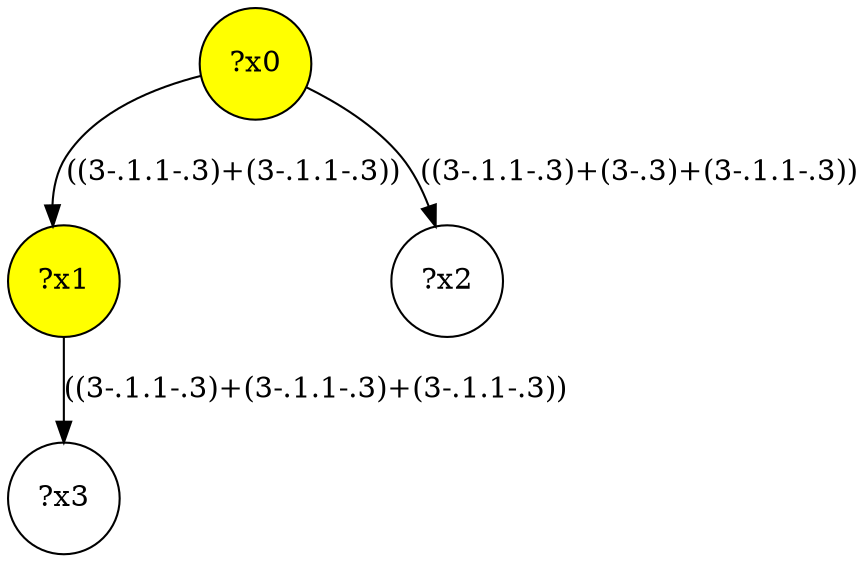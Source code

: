 digraph g {
	x0 [fillcolor="yellow", style="filled," shape=circle, label="?x0"];
	x1 [fillcolor="yellow", style="filled," shape=circle, label="?x1"];
	x0 -> x1 [label="((3-.1.1-.3)+(3-.1.1-.3))"];
	x2 [shape=circle, label="?x2"];
	x0 -> x2 [label="((3-.1.1-.3)+(3-.3)+(3-.1.1-.3))"];
	x3 [shape=circle, label="?x3"];
	x1 -> x3 [label="((3-.1.1-.3)+(3-.1.1-.3)+(3-.1.1-.3))"];
}
